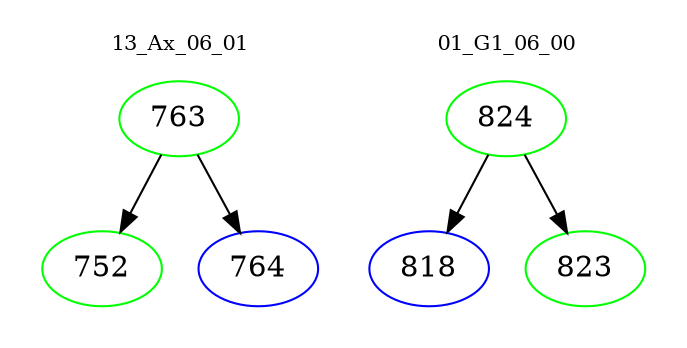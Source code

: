 digraph{
subgraph cluster_0 {
color = white
label = "13_Ax_06_01";
fontsize=10;
T0_763 [label="763", color="green"]
T0_763 -> T0_752 [color="black"]
T0_752 [label="752", color="green"]
T0_763 -> T0_764 [color="black"]
T0_764 [label="764", color="blue"]
}
subgraph cluster_1 {
color = white
label = "01_G1_06_00";
fontsize=10;
T1_824 [label="824", color="green"]
T1_824 -> T1_818 [color="black"]
T1_818 [label="818", color="blue"]
T1_824 -> T1_823 [color="black"]
T1_823 [label="823", color="green"]
}
}
